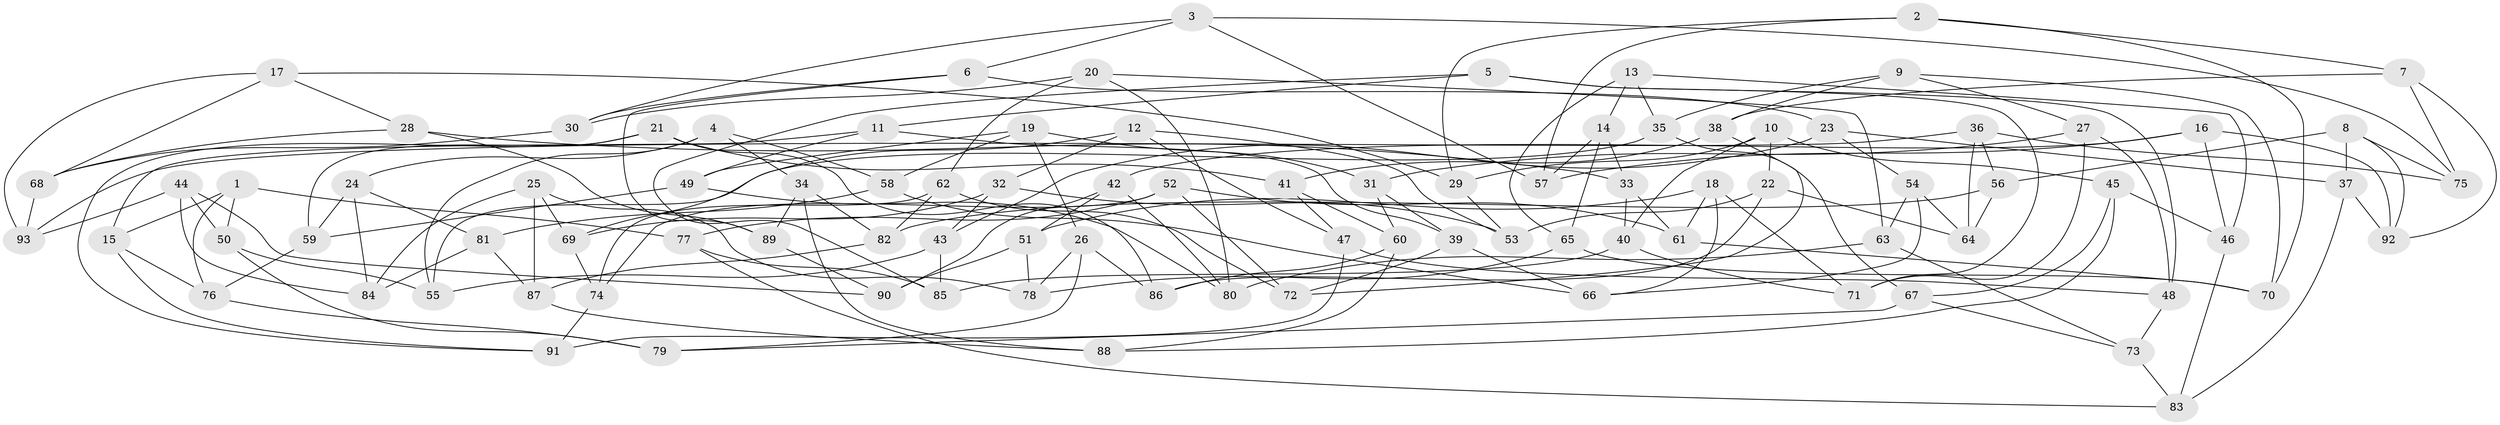 // coarse degree distribution, {5: 0.1724137931034483, 6: 0.43103448275862066, 4: 0.3275862068965517, 3: 0.06896551724137931}
// Generated by graph-tools (version 1.1) at 2025/42/03/06/25 10:42:22]
// undirected, 93 vertices, 186 edges
graph export_dot {
graph [start="1"]
  node [color=gray90,style=filled];
  1;
  2;
  3;
  4;
  5;
  6;
  7;
  8;
  9;
  10;
  11;
  12;
  13;
  14;
  15;
  16;
  17;
  18;
  19;
  20;
  21;
  22;
  23;
  24;
  25;
  26;
  27;
  28;
  29;
  30;
  31;
  32;
  33;
  34;
  35;
  36;
  37;
  38;
  39;
  40;
  41;
  42;
  43;
  44;
  45;
  46;
  47;
  48;
  49;
  50;
  51;
  52;
  53;
  54;
  55;
  56;
  57;
  58;
  59;
  60;
  61;
  62;
  63;
  64;
  65;
  66;
  67;
  68;
  69;
  70;
  71;
  72;
  73;
  74;
  75;
  76;
  77;
  78;
  79;
  80;
  81;
  82;
  83;
  84;
  85;
  86;
  87;
  88;
  89;
  90;
  91;
  92;
  93;
  1 -- 76;
  1 -- 77;
  1 -- 15;
  1 -- 50;
  2 -- 29;
  2 -- 70;
  2 -- 57;
  2 -- 7;
  3 -- 75;
  3 -- 30;
  3 -- 57;
  3 -- 6;
  4 -- 24;
  4 -- 55;
  4 -- 58;
  4 -- 34;
  5 -- 11;
  5 -- 48;
  5 -- 71;
  5 -- 85;
  6 -- 89;
  6 -- 30;
  6 -- 23;
  7 -- 75;
  7 -- 38;
  7 -- 92;
  8 -- 92;
  8 -- 37;
  8 -- 56;
  8 -- 75;
  9 -- 35;
  9 -- 70;
  9 -- 27;
  9 -- 38;
  10 -- 40;
  10 -- 45;
  10 -- 22;
  10 -- 29;
  11 -- 15;
  11 -- 49;
  11 -- 39;
  12 -- 32;
  12 -- 53;
  12 -- 69;
  12 -- 47;
  13 -- 14;
  13 -- 46;
  13 -- 65;
  13 -- 35;
  14 -- 65;
  14 -- 57;
  14 -- 33;
  15 -- 91;
  15 -- 76;
  16 -- 57;
  16 -- 92;
  16 -- 42;
  16 -- 46;
  17 -- 28;
  17 -- 93;
  17 -- 68;
  17 -- 29;
  18 -- 51;
  18 -- 61;
  18 -- 71;
  18 -- 66;
  19 -- 58;
  19 -- 26;
  19 -- 31;
  19 -- 49;
  20 -- 63;
  20 -- 80;
  20 -- 62;
  20 -- 30;
  21 -- 91;
  21 -- 41;
  21 -- 86;
  21 -- 59;
  22 -- 64;
  22 -- 53;
  22 -- 86;
  23 -- 43;
  23 -- 37;
  23 -- 54;
  24 -- 81;
  24 -- 84;
  24 -- 59;
  25 -- 69;
  25 -- 78;
  25 -- 87;
  25 -- 84;
  26 -- 79;
  26 -- 86;
  26 -- 78;
  27 -- 31;
  27 -- 71;
  27 -- 48;
  28 -- 89;
  28 -- 68;
  28 -- 33;
  29 -- 53;
  30 -- 68;
  31 -- 60;
  31 -- 39;
  32 -- 69;
  32 -- 43;
  32 -- 53;
  33 -- 61;
  33 -- 40;
  34 -- 89;
  34 -- 82;
  34 -- 88;
  35 -- 55;
  35 -- 67;
  36 -- 64;
  36 -- 56;
  36 -- 75;
  36 -- 93;
  37 -- 92;
  37 -- 83;
  38 -- 41;
  38 -- 72;
  39 -- 72;
  39 -- 66;
  40 -- 71;
  40 -- 85;
  41 -- 47;
  41 -- 60;
  42 -- 90;
  42 -- 51;
  42 -- 80;
  43 -- 55;
  43 -- 85;
  44 -- 93;
  44 -- 50;
  44 -- 84;
  44 -- 90;
  45 -- 46;
  45 -- 88;
  45 -- 67;
  46 -- 83;
  47 -- 91;
  47 -- 48;
  48 -- 73;
  49 -- 59;
  49 -- 80;
  50 -- 79;
  50 -- 55;
  51 -- 90;
  51 -- 78;
  52 -- 72;
  52 -- 77;
  52 -- 74;
  52 -- 61;
  54 -- 66;
  54 -- 64;
  54 -- 63;
  56 -- 64;
  56 -- 82;
  58 -- 81;
  58 -- 66;
  59 -- 76;
  60 -- 88;
  60 -- 86;
  61 -- 70;
  62 -- 74;
  62 -- 82;
  62 -- 72;
  63 -- 80;
  63 -- 73;
  65 -- 78;
  65 -- 70;
  67 -- 79;
  67 -- 73;
  68 -- 93;
  69 -- 74;
  73 -- 83;
  74 -- 91;
  76 -- 79;
  77 -- 85;
  77 -- 83;
  81 -- 87;
  81 -- 84;
  82 -- 87;
  87 -- 88;
  89 -- 90;
}
